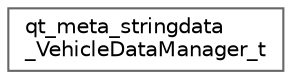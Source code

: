 digraph "Graphical Class Hierarchy"
{
 // LATEX_PDF_SIZE
  bgcolor="transparent";
  edge [fontname=Helvetica,fontsize=10,labelfontname=Helvetica,labelfontsize=10];
  node [fontname=Helvetica,fontsize=10,shape=box,height=0.2,width=0.4];
  rankdir="LR";
  Node0 [id="Node000000",label="qt_meta_stringdata\l_VehicleDataManager_t",height=0.2,width=0.4,color="grey40", fillcolor="white", style="filled",URL="$structqt__meta__stringdata__VehicleDataManager__t.html",tooltip=" "];
}
